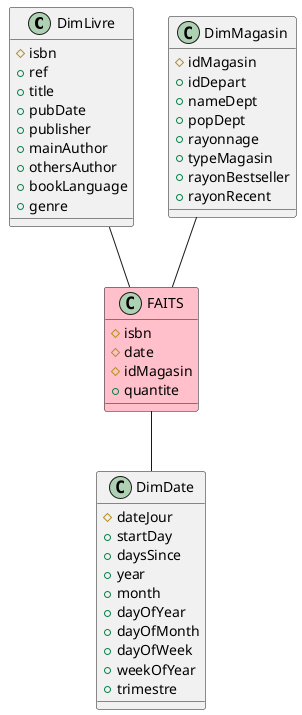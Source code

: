 @startuml

skinparam defaultFontName Inconsolata
class DimLivre{
  # isbn
  + ref
  + title
  + pubDate
  + publisher
  + mainAuthor
  + othersAuthor
  + bookLanguage
  + genre
}

class DimMagasin {
  # idMagasin
  + idDepart
  + nameDept
  + popDept
  + rayonnage
  + typeMagasin
  + rayonBestseller
  + rayonRecent
}

class DimDate {
  # dateJour
  + startDay
  + daysSince
  + year
  + month
  + dayOfYear
  + dayOfMonth
  + dayOfWeek
  + weekOfYear
  + trimestre
}

class FAITS  #pink {
  # isbn
  # date
  # idMagasin
  + quantite
}

DimMagasin -- FAITS
DimLivre -- FAITS
DimDate -up- FAITS

@enduml
